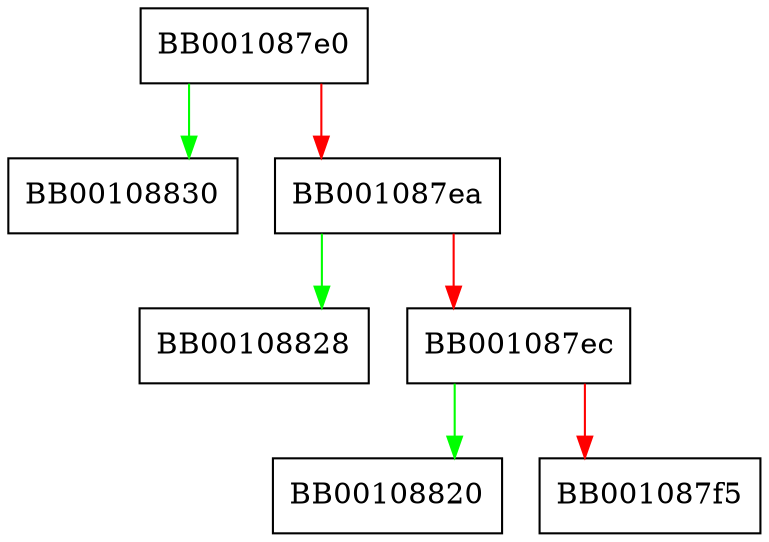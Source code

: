 digraph FUN_001087e0 {
  node [shape="box"];
  graph [splines=ortho];
  BB001087e0 -> BB00108830 [color="green"];
  BB001087e0 -> BB001087ea [color="red"];
  BB001087ea -> BB00108828 [color="green"];
  BB001087ea -> BB001087ec [color="red"];
  BB001087ec -> BB00108820 [color="green"];
  BB001087ec -> BB001087f5 [color="red"];
}